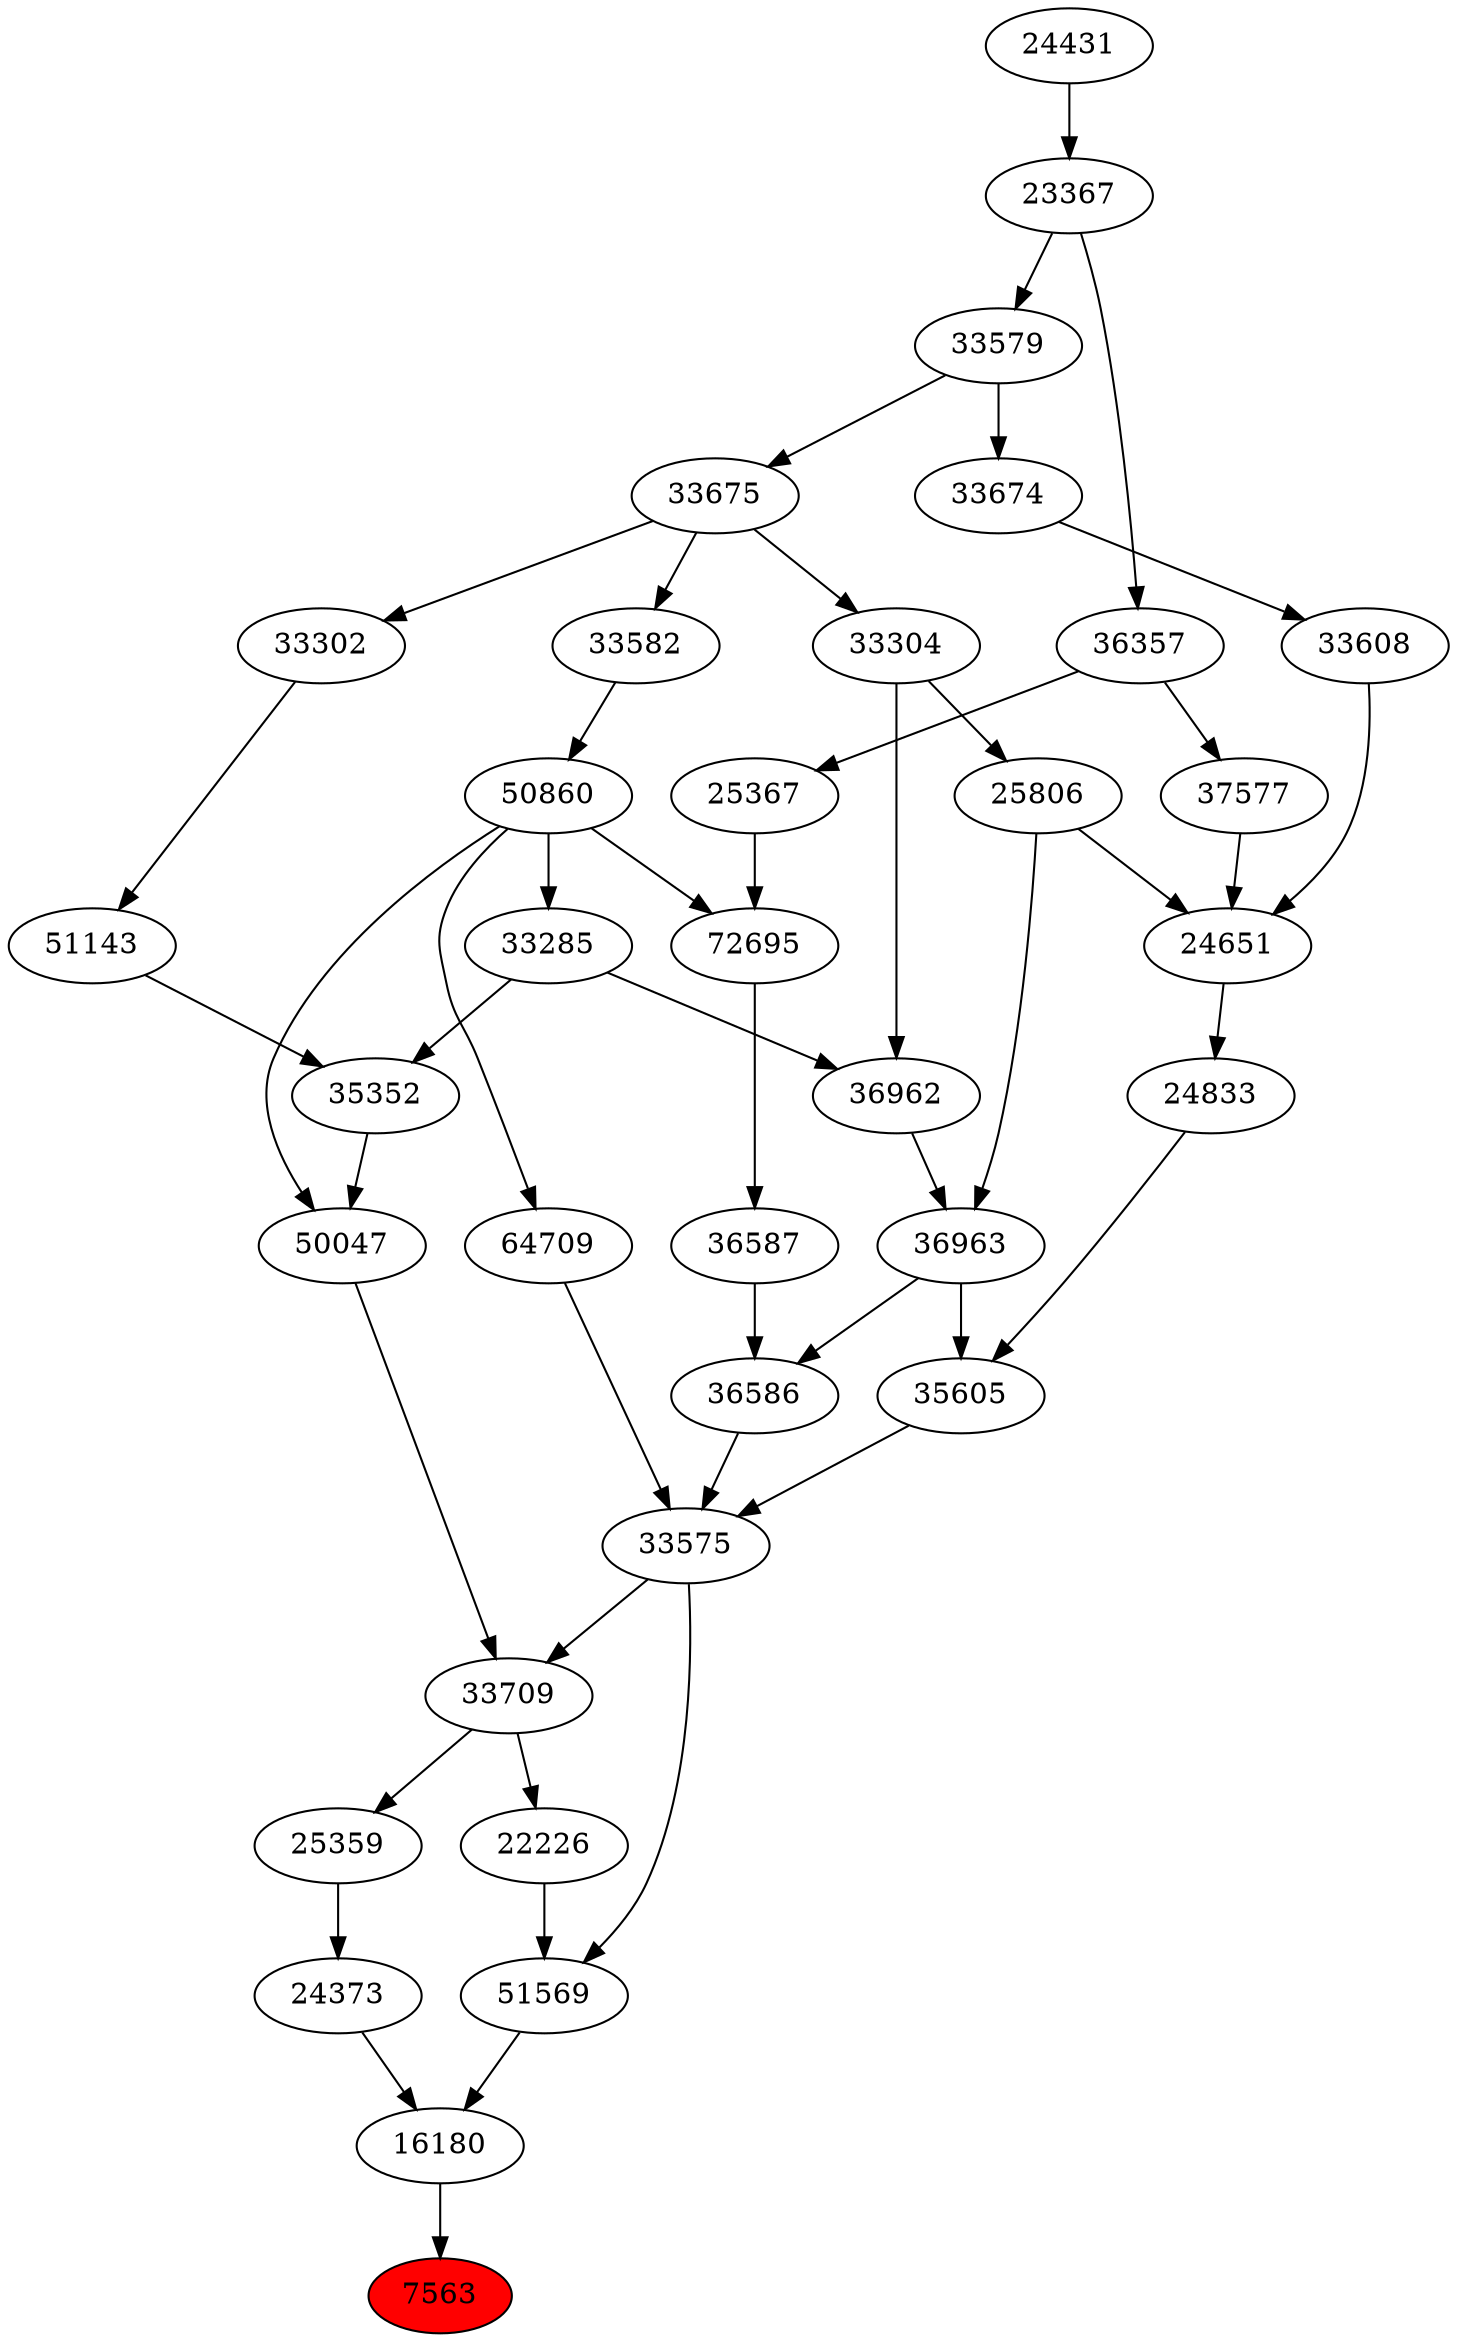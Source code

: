 strict digraph{ 
7563 [label="7563" fillcolor=red style=filled]
16180 -> 7563
16180 [label="16180"]
24373 -> 16180
51569 -> 16180
24373 [label="24373"]
25359 -> 24373
51569 [label="51569"]
33575 -> 51569
22226 -> 51569
25359 [label="25359"]
33709 -> 25359
33575 [label="33575"]
36586 -> 33575
35605 -> 33575
64709 -> 33575
22226 [label="22226"]
33709 -> 22226
33709 [label="33709"]
50047 -> 33709
33575 -> 33709
36586 [label="36586"]
36587 -> 36586
36963 -> 36586
35605 [label="35605"]
24833 -> 35605
36963 -> 35605
64709 [label="64709"]
50860 -> 64709
50047 [label="50047"]
35352 -> 50047
50860 -> 50047
36587 [label="36587"]
72695 -> 36587
36963 [label="36963"]
36962 -> 36963
25806 -> 36963
24833 [label="24833"]
24651 -> 24833
50860 [label="50860"]
33582 -> 50860
35352 [label="35352"]
33285 -> 35352
51143 -> 35352
72695 [label="72695"]
50860 -> 72695
25367 -> 72695
36962 [label="36962"]
33285 -> 36962
33304 -> 36962
25806 [label="25806"]
33304 -> 25806
24651 [label="24651"]
25806 -> 24651
33608 -> 24651
37577 -> 24651
33582 [label="33582"]
33675 -> 33582
33285 [label="33285"]
50860 -> 33285
51143 [label="51143"]
33302 -> 51143
25367 [label="25367"]
36357 -> 25367
33304 [label="33304"]
33675 -> 33304
33608 [label="33608"]
33674 -> 33608
37577 [label="37577"]
36357 -> 37577
33675 [label="33675"]
33579 -> 33675
33302 [label="33302"]
33675 -> 33302
36357 [label="36357"]
23367 -> 36357
33674 [label="33674"]
33579 -> 33674
33579 [label="33579"]
23367 -> 33579
23367 [label="23367"]
24431 -> 23367
24431 [label="24431"]
}